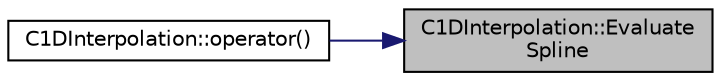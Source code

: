 digraph "C1DInterpolation::EvaluateSpline"
{
 // LATEX_PDF_SIZE
  edge [fontname="Helvetica",fontsize="10",labelfontname="Helvetica",labelfontsize="10"];
  node [fontname="Helvetica",fontsize="10",shape=record];
  rankdir="RL";
  Node1 [label="C1DInterpolation::Evaluate\lSpline",height=0.2,width=0.4,color="black", fillcolor="grey75", style="filled", fontcolor="black",tooltip="Evaluate the value of the spline at a point."];
  Node1 -> Node2 [dir="back",color="midnightblue",fontsize="10",style="solid",fontname="Helvetica"];
  Node2 [label="C1DInterpolation::operator()",height=0.2,width=0.4,color="black", fillcolor="white", style="filled",URL="$classC1DInterpolation.html#ac0f967c5c7144e4c1b551cdc6b858139",tooltip=" "];
}
